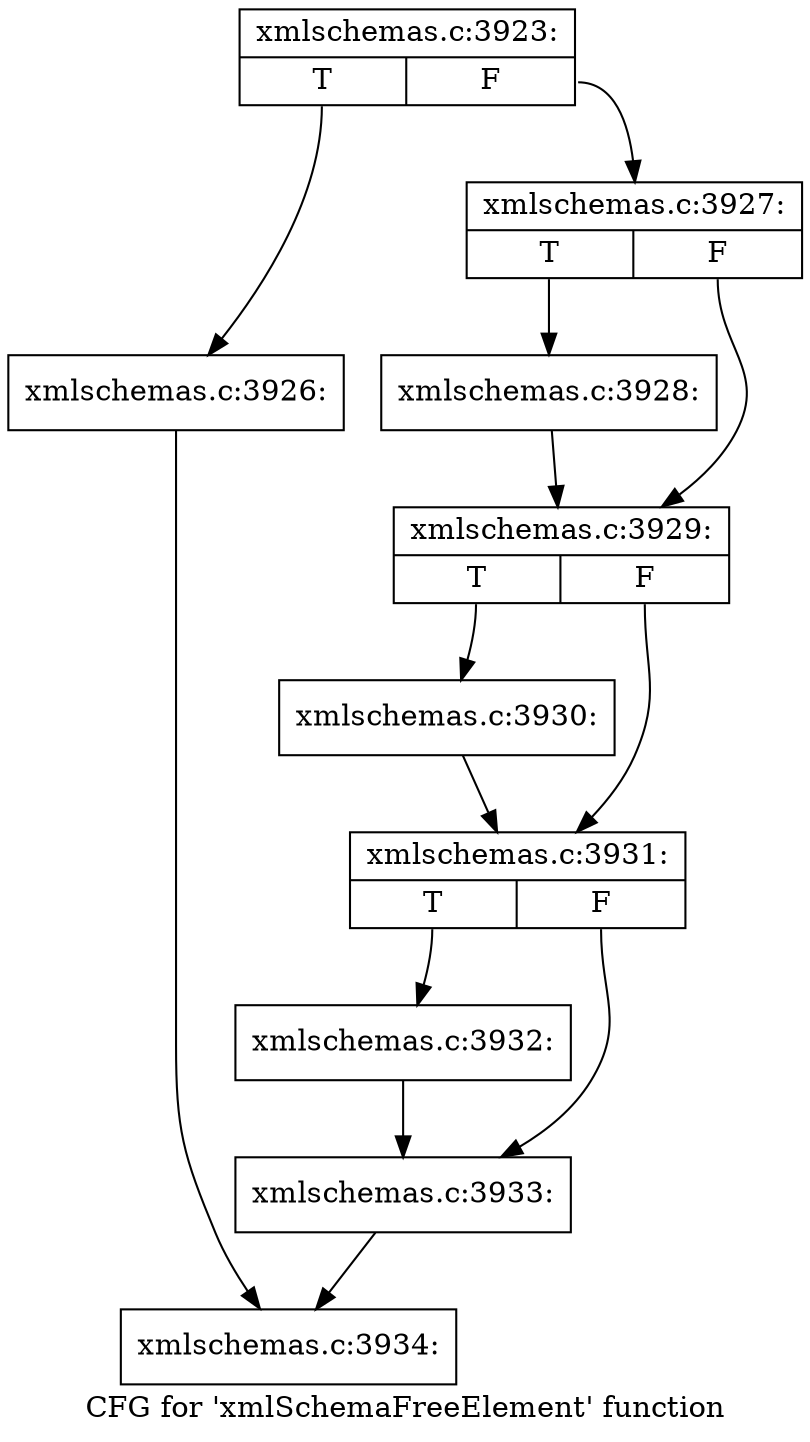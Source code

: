 digraph "CFG for 'xmlSchemaFreeElement' function" {
	label="CFG for 'xmlSchemaFreeElement' function";

	Node0x4b2b200 [shape=record,label="{xmlschemas.c:3923:|{<s0>T|<s1>F}}"];
	Node0x4b2b200:s0 -> Node0x4b2bb90;
	Node0x4b2b200:s1 -> Node0x4b2bbe0;
	Node0x4b2bb90 [shape=record,label="{xmlschemas.c:3926:}"];
	Node0x4b2bb90 -> Node0x4b2bc50;
	Node0x4b2bbe0 [shape=record,label="{xmlschemas.c:3927:|{<s0>T|<s1>F}}"];
	Node0x4b2bbe0:s0 -> Node0x4b2b620;
	Node0x4b2bbe0:s1 -> Node0x4b2b670;
	Node0x4b2b620 [shape=record,label="{xmlschemas.c:3928:}"];
	Node0x4b2b620 -> Node0x4b2b670;
	Node0x4b2b670 [shape=record,label="{xmlschemas.c:3929:|{<s0>T|<s1>F}}"];
	Node0x4b2b670:s0 -> Node0x4b2cad0;
	Node0x4b2b670:s1 -> Node0x4b2cb20;
	Node0x4b2cad0 [shape=record,label="{xmlschemas.c:3930:}"];
	Node0x4b2cad0 -> Node0x4b2cb20;
	Node0x4b2cb20 [shape=record,label="{xmlschemas.c:3931:|{<s0>T|<s1>F}}"];
	Node0x4b2cb20:s0 -> Node0x4b2d250;
	Node0x4b2cb20:s1 -> Node0x4b2d2a0;
	Node0x4b2d250 [shape=record,label="{xmlschemas.c:3932:}"];
	Node0x4b2d250 -> Node0x4b2d2a0;
	Node0x4b2d2a0 [shape=record,label="{xmlschemas.c:3933:}"];
	Node0x4b2d2a0 -> Node0x4b2bc50;
	Node0x4b2bc50 [shape=record,label="{xmlschemas.c:3934:}"];
}
